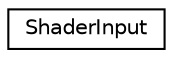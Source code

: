 digraph G
{
  edge [fontname="Helvetica",fontsize="10",labelfontname="Helvetica",labelfontsize="10"];
  node [fontname="Helvetica",fontsize="10",shape=record];
  rankdir=LR;
  Node1 [label="ShaderInput",height=0.2,width=0.4,color="black", fillcolor="white", style="filled",URL="$d2/dfe/classShaderInput.html"];
}
